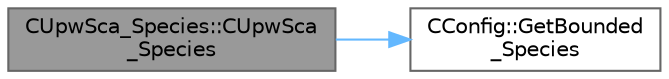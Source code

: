 digraph "CUpwSca_Species::CUpwSca_Species"
{
 // LATEX_PDF_SIZE
  bgcolor="transparent";
  edge [fontname=Helvetica,fontsize=10,labelfontname=Helvetica,labelfontsize=10];
  node [fontname=Helvetica,fontsize=10,shape=box,height=0.2,width=0.4];
  rankdir="LR";
  Node1 [id="Node000001",label="CUpwSca_Species::CUpwSca\l_Species",height=0.2,width=0.4,color="gray40", fillcolor="grey60", style="filled", fontcolor="black",tooltip="Constructor of the class."];
  Node1 -> Node2 [id="edge1_Node000001_Node000002",color="steelblue1",style="solid",tooltip=" "];
  Node2 [id="Node000002",label="CConfig::GetBounded\l_Species",height=0.2,width=0.4,color="grey40", fillcolor="white", style="filled",URL="$classCConfig.html#aa49b201688aa7afd10bae5d92bba3579",tooltip="Returns true if bounded scalar mode is on for species transport."];
}
